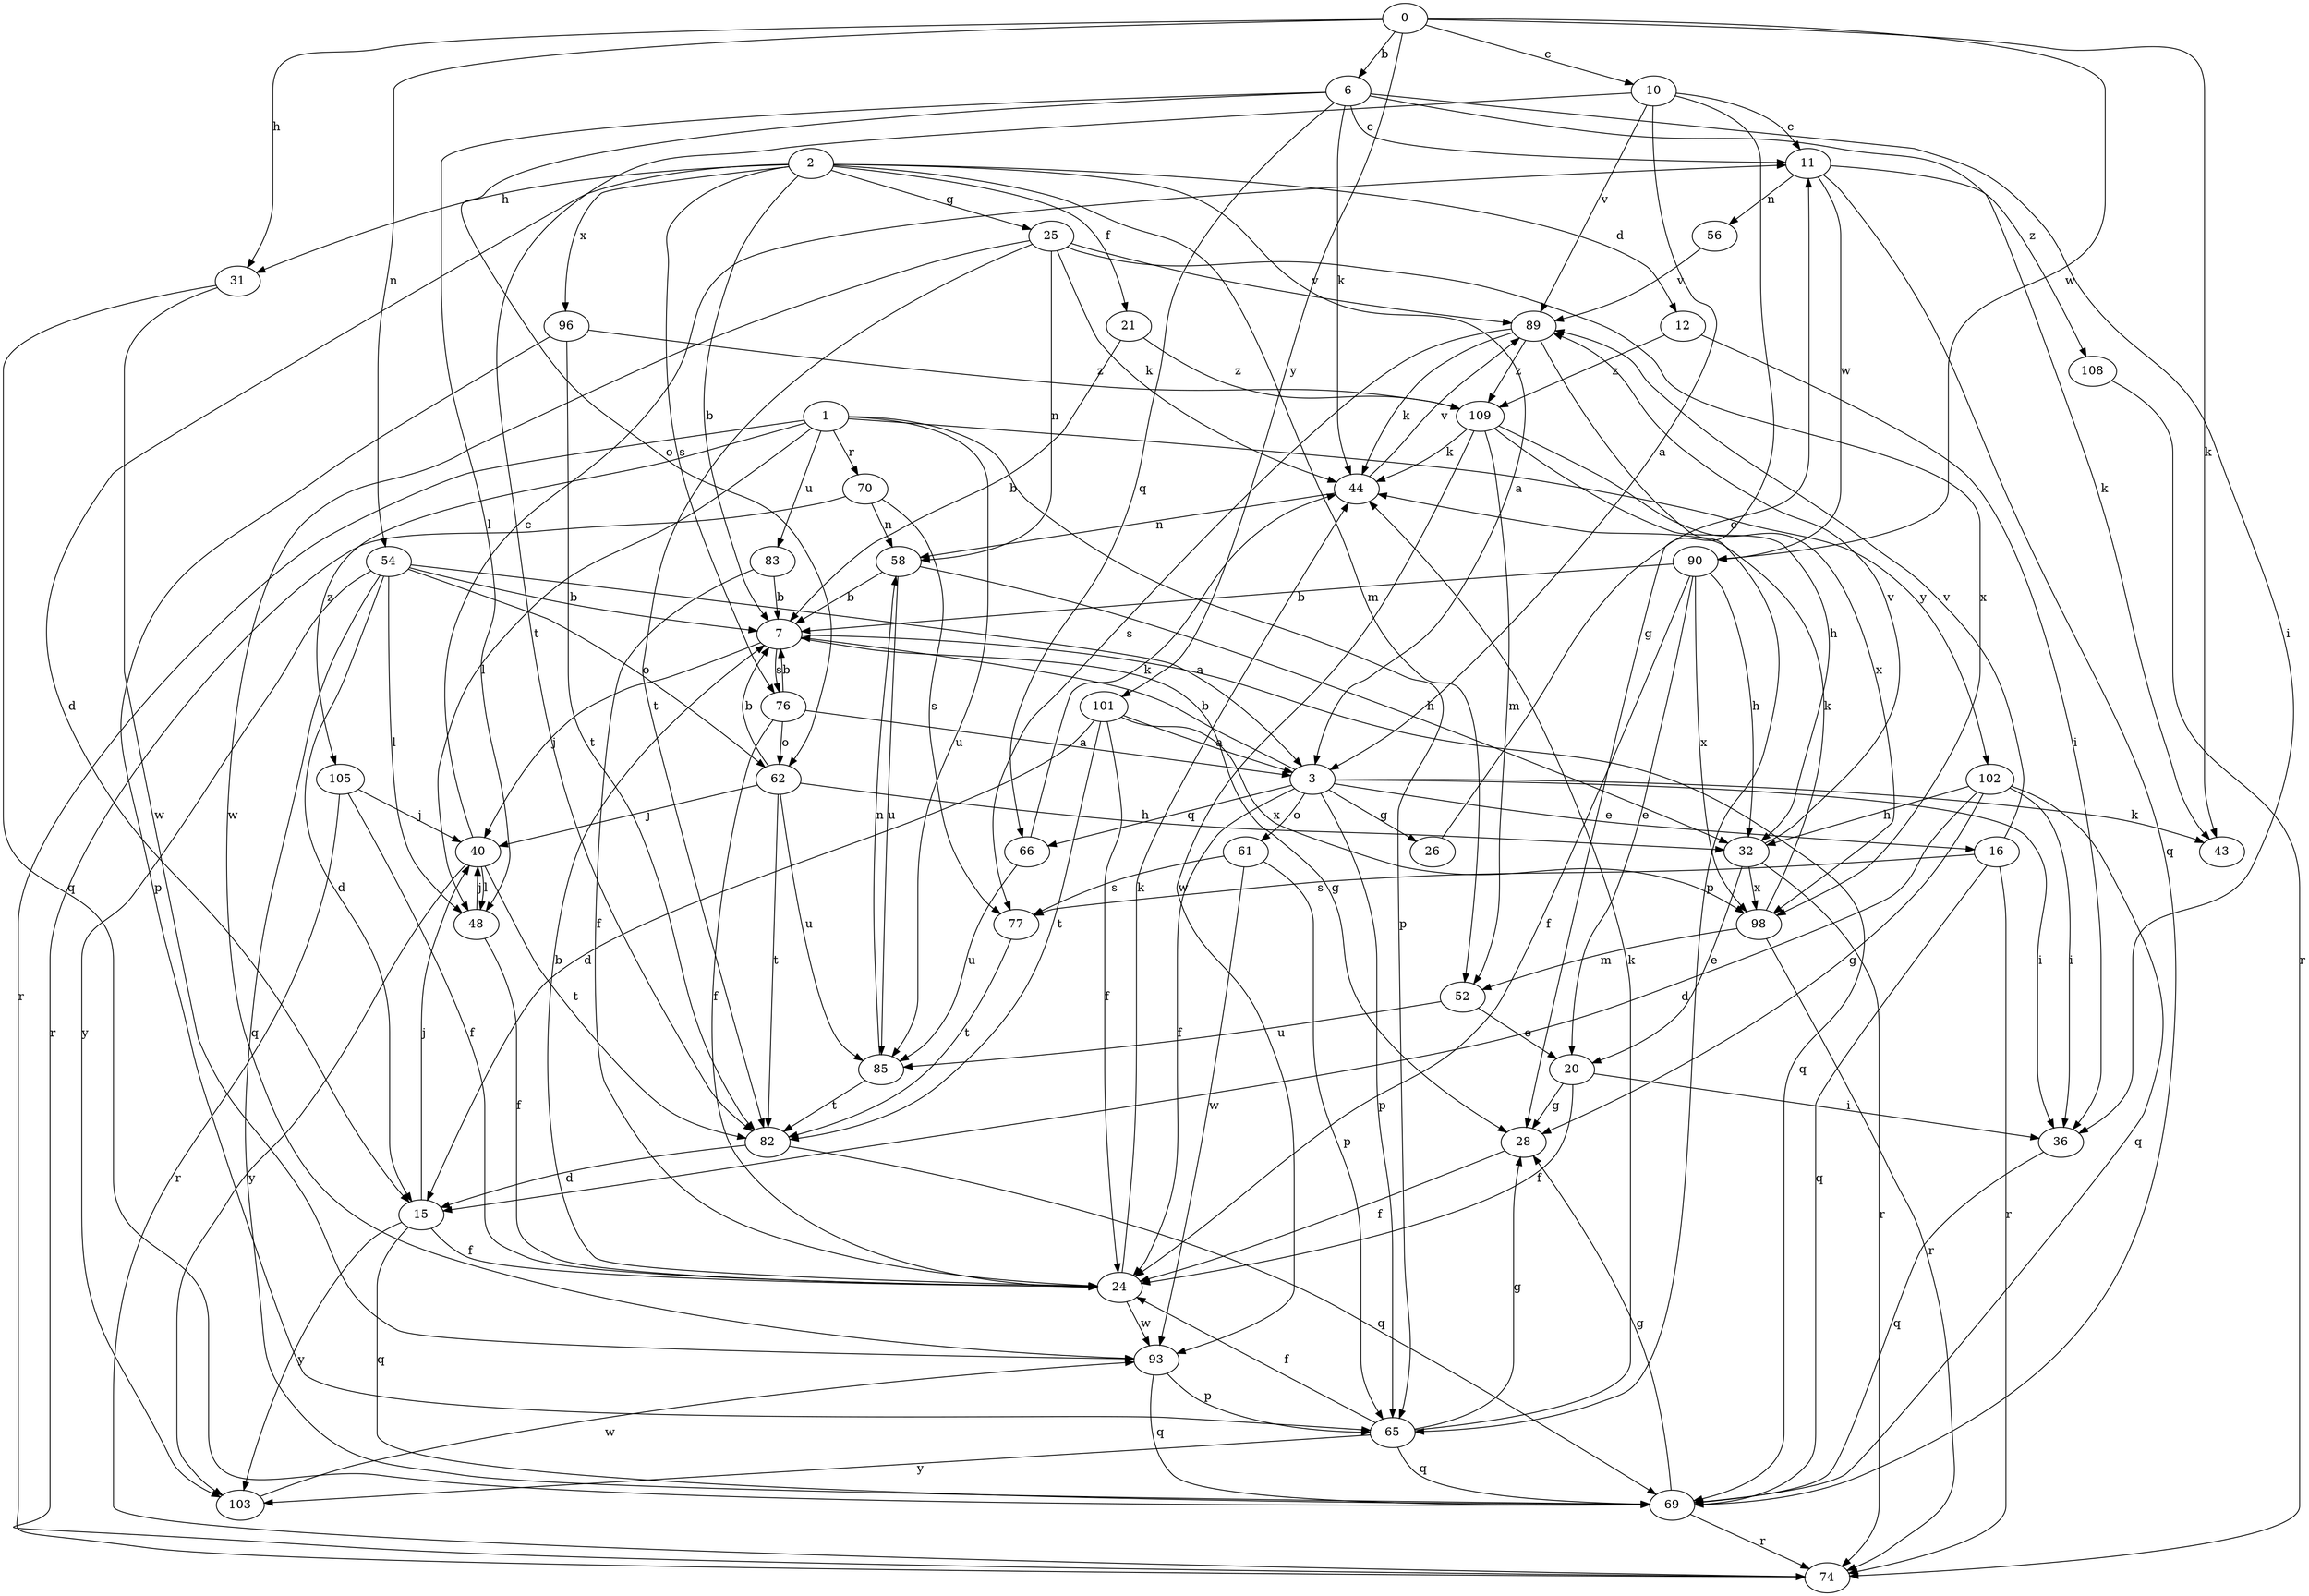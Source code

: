 strict digraph  {
0;
1;
2;
3;
6;
7;
10;
11;
12;
15;
16;
20;
21;
24;
25;
26;
28;
31;
32;
36;
40;
43;
44;
48;
52;
54;
56;
58;
61;
62;
65;
66;
69;
70;
74;
76;
77;
82;
83;
85;
89;
90;
93;
96;
98;
101;
102;
103;
105;
108;
109;
0 -> 6  [label=b];
0 -> 10  [label=c];
0 -> 31  [label=h];
0 -> 43  [label=k];
0 -> 54  [label=n];
0 -> 90  [label=w];
0 -> 101  [label=y];
1 -> 48  [label=l];
1 -> 65  [label=p];
1 -> 70  [label=r];
1 -> 74  [label=r];
1 -> 83  [label=u];
1 -> 85  [label=u];
1 -> 102  [label=y];
1 -> 105  [label=z];
2 -> 3  [label=a];
2 -> 7  [label=b];
2 -> 12  [label=d];
2 -> 15  [label=d];
2 -> 21  [label=f];
2 -> 25  [label=g];
2 -> 31  [label=h];
2 -> 52  [label=m];
2 -> 76  [label=s];
2 -> 96  [label=x];
3 -> 7  [label=b];
3 -> 16  [label=e];
3 -> 24  [label=f];
3 -> 26  [label=g];
3 -> 36  [label=i];
3 -> 43  [label=k];
3 -> 61  [label=o];
3 -> 65  [label=p];
3 -> 66  [label=q];
6 -> 11  [label=c];
6 -> 36  [label=i];
6 -> 43  [label=k];
6 -> 44  [label=k];
6 -> 48  [label=l];
6 -> 62  [label=o];
6 -> 66  [label=q];
7 -> 28  [label=g];
7 -> 40  [label=j];
7 -> 69  [label=q];
7 -> 76  [label=s];
10 -> 3  [label=a];
10 -> 11  [label=c];
10 -> 28  [label=g];
10 -> 82  [label=t];
10 -> 89  [label=v];
11 -> 56  [label=n];
11 -> 69  [label=q];
11 -> 90  [label=w];
11 -> 108  [label=z];
12 -> 36  [label=i];
12 -> 109  [label=z];
15 -> 24  [label=f];
15 -> 40  [label=j];
15 -> 69  [label=q];
15 -> 103  [label=y];
16 -> 69  [label=q];
16 -> 74  [label=r];
16 -> 77  [label=s];
16 -> 89  [label=v];
20 -> 24  [label=f];
20 -> 28  [label=g];
20 -> 36  [label=i];
21 -> 7  [label=b];
21 -> 109  [label=z];
24 -> 7  [label=b];
24 -> 44  [label=k];
24 -> 93  [label=w];
25 -> 44  [label=k];
25 -> 58  [label=n];
25 -> 82  [label=t];
25 -> 89  [label=v];
25 -> 93  [label=w];
25 -> 98  [label=x];
26 -> 11  [label=c];
28 -> 24  [label=f];
31 -> 69  [label=q];
31 -> 93  [label=w];
32 -> 20  [label=e];
32 -> 74  [label=r];
32 -> 89  [label=v];
32 -> 98  [label=x];
36 -> 69  [label=q];
40 -> 11  [label=c];
40 -> 48  [label=l];
40 -> 82  [label=t];
40 -> 103  [label=y];
44 -> 58  [label=n];
44 -> 89  [label=v];
48 -> 24  [label=f];
48 -> 40  [label=j];
52 -> 20  [label=e];
52 -> 85  [label=u];
54 -> 3  [label=a];
54 -> 7  [label=b];
54 -> 15  [label=d];
54 -> 48  [label=l];
54 -> 62  [label=o];
54 -> 69  [label=q];
54 -> 103  [label=y];
56 -> 89  [label=v];
58 -> 7  [label=b];
58 -> 32  [label=h];
58 -> 85  [label=u];
61 -> 65  [label=p];
61 -> 77  [label=s];
61 -> 93  [label=w];
62 -> 7  [label=b];
62 -> 32  [label=h];
62 -> 40  [label=j];
62 -> 82  [label=t];
62 -> 85  [label=u];
65 -> 24  [label=f];
65 -> 28  [label=g];
65 -> 44  [label=k];
65 -> 69  [label=q];
65 -> 103  [label=y];
66 -> 44  [label=k];
66 -> 85  [label=u];
69 -> 28  [label=g];
69 -> 74  [label=r];
70 -> 58  [label=n];
70 -> 74  [label=r];
70 -> 77  [label=s];
76 -> 3  [label=a];
76 -> 7  [label=b];
76 -> 24  [label=f];
76 -> 62  [label=o];
77 -> 82  [label=t];
82 -> 15  [label=d];
82 -> 69  [label=q];
83 -> 7  [label=b];
83 -> 24  [label=f];
85 -> 58  [label=n];
85 -> 82  [label=t];
89 -> 44  [label=k];
89 -> 65  [label=p];
89 -> 77  [label=s];
89 -> 109  [label=z];
90 -> 7  [label=b];
90 -> 20  [label=e];
90 -> 24  [label=f];
90 -> 32  [label=h];
90 -> 98  [label=x];
93 -> 65  [label=p];
93 -> 69  [label=q];
96 -> 65  [label=p];
96 -> 82  [label=t];
96 -> 109  [label=z];
98 -> 44  [label=k];
98 -> 52  [label=m];
98 -> 74  [label=r];
101 -> 3  [label=a];
101 -> 15  [label=d];
101 -> 24  [label=f];
101 -> 82  [label=t];
101 -> 98  [label=x];
102 -> 15  [label=d];
102 -> 28  [label=g];
102 -> 32  [label=h];
102 -> 36  [label=i];
102 -> 69  [label=q];
103 -> 93  [label=w];
105 -> 24  [label=f];
105 -> 40  [label=j];
105 -> 74  [label=r];
108 -> 74  [label=r];
109 -> 32  [label=h];
109 -> 44  [label=k];
109 -> 52  [label=m];
109 -> 93  [label=w];
109 -> 98  [label=x];
}
